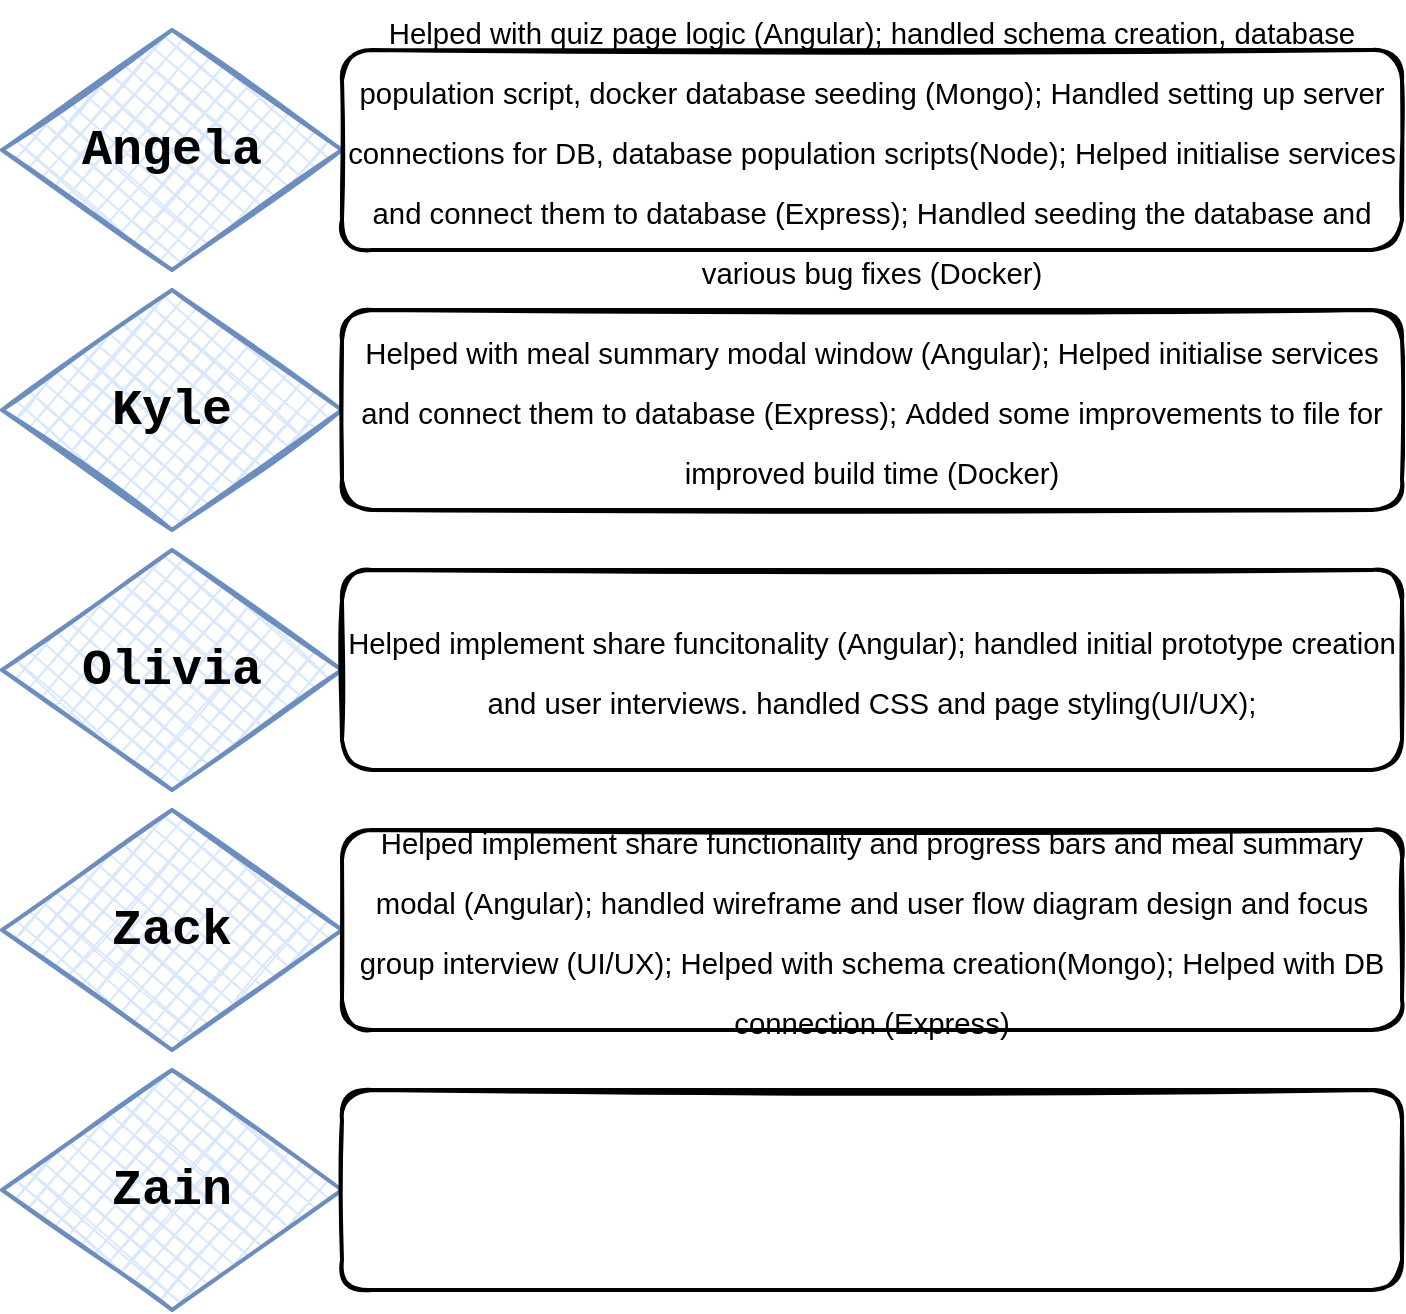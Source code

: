 <mxfile version="14.6.6" type="github"><diagram name="Page-1" id="bd83a815-5ea8-2e97-e5ec-87c9f400f2fa"><mxGraphModel dx="1268" dy="633" grid="1" gridSize="10" guides="1" tooltips="1" connect="1" arrows="1" fold="1" page="1" pageScale="1.5" pageWidth="1169" pageHeight="826" background="#ffffff" math="0" shadow="0"><root><mxCell id="0" style=";html=1;"/><mxCell id="1" style=";html=1;" parent="0"/><mxCell id="MFCvbXzC6i8i3z5e1wY2-20" value="" style="group" vertex="1" connectable="0" parent="1"><mxGeometry x="220" y="420" width="700" height="120" as="geometry"/></mxCell><mxCell id="MFCvbXzC6i8i3z5e1wY2-4" value="Kyle" style="rhombus;whiteSpace=wrap;html=1;strokeWidth=2;fillWeight=-1;hachureGap=8;fillStyle=cross-hatch;fillColor=#dae8fc;sketch=1;strokeColor=#6c8ebf;fontFamily=Courier New;fontSize=25;fontStyle=1" vertex="1" parent="MFCvbXzC6i8i3z5e1wY2-20"><mxGeometry width="170" height="120" as="geometry"/></mxCell><mxCell id="MFCvbXzC6i8i3z5e1wY2-19" value="&lt;span id=&quot;docs-internal-guid-14715bb9-7fff-fad0-37b8-1680ecc5287a&quot;&gt;&lt;span style=&quot;font-size: 11pt ; font-family: &amp;#34;arial&amp;#34; ; background-color: transparent ; vertical-align: baseline&quot;&gt;Helped with meal summary modal window (Angular);&amp;nbsp;&lt;/span&gt;&lt;/span&gt;&lt;span id=&quot;docs-internal-guid-47588693-7fff-474b-c383-f6b14b442eab&quot;&gt;&lt;span style=&quot;font-size: 11pt ; font-family: &amp;#34;arial&amp;#34; ; background-color: transparent ; vertical-align: baseline&quot;&gt;Helped initialise services and connect them to database (Express);&amp;nbsp;&lt;/span&gt;&lt;/span&gt;&lt;span id=&quot;docs-internal-guid-76285264-7fff-8467-f98a-775b0c2b26df&quot;&gt;&lt;span style=&quot;font-size: 11pt ; font-family: &amp;#34;arial&amp;#34; ; background-color: transparent ; vertical-align: baseline&quot;&gt;Added some improvements to file for improved build time (Docker)&lt;/span&gt;&lt;/span&gt;" style="rounded=1;whiteSpace=wrap;html=1;strokeWidth=2;fillWeight=4;hachureGap=8;hachureAngle=45;sketch=1;fontFamily=Courier New;fontSize=25;fillStyle=solid;" vertex="1" parent="MFCvbXzC6i8i3z5e1wY2-20"><mxGeometry x="170" y="10" width="530" height="100" as="geometry"/></mxCell><mxCell id="MFCvbXzC6i8i3z5e1wY2-21" value="" style="group" vertex="1" connectable="0" parent="1"><mxGeometry x="220" y="290" width="700" height="120" as="geometry"/></mxCell><mxCell id="MFCvbXzC6i8i3z5e1wY2-22" value="Angela" style="rhombus;whiteSpace=wrap;html=1;strokeWidth=2;fillWeight=-1;hachureGap=8;fillStyle=cross-hatch;fillColor=#dae8fc;sketch=1;strokeColor=#6c8ebf;fontFamily=Courier New;fontSize=25;fontStyle=1" vertex="1" parent="MFCvbXzC6i8i3z5e1wY2-21"><mxGeometry width="170" height="120" as="geometry"/></mxCell><mxCell id="MFCvbXzC6i8i3z5e1wY2-23" value="&lt;span id=&quot;docs-internal-guid-55cf51fe-7fff-0f3c-1b51-0f25e11b8d9c&quot;&gt;&lt;span style=&quot;font-size: 11pt ; font-family: &amp;#34;arial&amp;#34; ; background-color: transparent ; vertical-align: baseline&quot;&gt;Helped with quiz page logic (Angular);&amp;nbsp;&lt;span id=&quot;docs-internal-guid-f27823e3-7fff-ded0-3d35-f19b5ccfe4a0&quot;&gt;&lt;span style=&quot;font-size: 11pt ; background-color: transparent ; vertical-align: baseline&quot;&gt;handled schema creation, database population script, docker database seeding (Mongo);&amp;nbsp;&lt;/span&gt;&lt;/span&gt;&lt;span id=&quot;docs-internal-guid-c085d38c-7fff-3500-46eb-7625acbe48f7&quot;&gt;&lt;span style=&quot;font-size: 11pt ; background-color: transparent ; vertical-align: baseline&quot;&gt;Handled setting up server connections for DB, database population scripts(Node);&amp;nbsp;&lt;/span&gt;&lt;/span&gt;&lt;span id=&quot;docs-internal-guid-3888b3c0-7fff-6b13-a031-0857b978a1e6&quot;&gt;&lt;span style=&quot;font-size: 11pt ; background-color: transparent ; vertical-align: baseline&quot;&gt;Helped initialise services and connect them to database (Express);&amp;nbsp;&lt;/span&gt;&lt;/span&gt;&lt;span id=&quot;docs-internal-guid-707253e9-7fff-a60e-3a78-14acfb67ed97&quot;&gt;&lt;span style=&quot;font-size: 11pt ; background-color: transparent ; vertical-align: baseline&quot;&gt;Handled seeding the database and various bug fixes (Docker)&lt;/span&gt;&lt;/span&gt;&lt;br&gt;&lt;/span&gt;&lt;/span&gt;" style="rounded=1;whiteSpace=wrap;html=1;strokeWidth=2;fillWeight=4;hachureGap=8;hachureAngle=45;sketch=1;fontFamily=Courier New;fontSize=25;fillStyle=solid;" vertex="1" parent="MFCvbXzC6i8i3z5e1wY2-21"><mxGeometry x="170" y="10" width="530" height="100" as="geometry"/></mxCell><mxCell id="MFCvbXzC6i8i3z5e1wY2-24" value="" style="group" vertex="1" connectable="0" parent="1"><mxGeometry x="220" y="550" width="700" height="120" as="geometry"/></mxCell><mxCell id="MFCvbXzC6i8i3z5e1wY2-25" value="Olivia" style="rhombus;whiteSpace=wrap;html=1;strokeWidth=2;fillWeight=-1;hachureGap=8;fillStyle=cross-hatch;fillColor=#dae8fc;sketch=1;strokeColor=#6c8ebf;fontFamily=Courier New;fontSize=25;fontStyle=1" vertex="1" parent="MFCvbXzC6i8i3z5e1wY2-24"><mxGeometry width="170" height="120" as="geometry"/></mxCell><mxCell id="MFCvbXzC6i8i3z5e1wY2-26" value="&lt;span id=&quot;docs-internal-guid-79654713-7fff-186b-9401-507fa94f92d3&quot;&gt;&lt;span style=&quot;font-size: 11pt ; font-family: &amp;#34;arial&amp;#34; ; background-color: transparent ; vertical-align: baseline&quot;&gt;Helped implement share funcitonality (Angular);&amp;nbsp;&lt;/span&gt;&lt;/span&gt;&lt;span id=&quot;docs-internal-guid-da6f391d-7fff-7575-0014-ab380b4b7c00&quot;&gt;&lt;span style=&quot;font-size: 11pt ; font-family: &amp;#34;arial&amp;#34; ; background-color: transparent ; vertical-align: baseline&quot;&gt;handled initial prototype creation and user interviews. handled CSS and page styling(UI/UX);&lt;/span&gt;&lt;/span&gt;" style="rounded=1;whiteSpace=wrap;html=1;strokeWidth=2;fillWeight=4;hachureGap=8;hachureAngle=45;sketch=1;fontFamily=Courier New;fontSize=25;fillStyle=solid;" vertex="1" parent="MFCvbXzC6i8i3z5e1wY2-24"><mxGeometry x="170" y="10" width="530" height="100" as="geometry"/></mxCell><mxCell id="MFCvbXzC6i8i3z5e1wY2-27" value="" style="group" vertex="1" connectable="0" parent="1"><mxGeometry x="220" y="680" width="700" height="120" as="geometry"/></mxCell><mxCell id="MFCvbXzC6i8i3z5e1wY2-28" value="Zack" style="rhombus;whiteSpace=wrap;html=1;strokeWidth=2;fillWeight=-1;hachureGap=8;fillStyle=cross-hatch;fillColor=#dae8fc;sketch=1;strokeColor=#6c8ebf;fontFamily=Courier New;fontSize=25;fontStyle=1" vertex="1" parent="MFCvbXzC6i8i3z5e1wY2-27"><mxGeometry width="170" height="120" as="geometry"/></mxCell><mxCell id="MFCvbXzC6i8i3z5e1wY2-29" value="&lt;span id=&quot;docs-internal-guid-389b18a0-7fff-ca22-27a1-57a6df8886c2&quot;&gt;&lt;span style=&quot;font-size: 11pt ; font-family: &amp;#34;arial&amp;#34; ; background-color: transparent ; vertical-align: baseline&quot;&gt;Helped implement share functionality and progress bars and meal summary modal (Angular);&amp;nbsp;&lt;/span&gt;&lt;/span&gt;&lt;span id=&quot;docs-internal-guid-0ba21306-7fff-2b8e-d1ad-478b831bbdbb&quot;&gt;&lt;span style=&quot;font-size: 11pt ; font-family: &amp;#34;arial&amp;#34; ; background-color: transparent ; vertical-align: baseline&quot;&gt;handled wireframe and user flow diagram design and focus group interview (UI/UX);&amp;nbsp;&lt;/span&gt;&lt;/span&gt;&lt;span id=&quot;docs-internal-guid-f10ed9bb-7fff-533c-6e09-c285ab2a279d&quot;&gt;&lt;span style=&quot;font-size: 11pt ; font-family: &amp;#34;arial&amp;#34; ; background-color: transparent ; vertical-align: baseline&quot;&gt;Helped with schema creation(Mongo);&amp;nbsp;&lt;/span&gt;&lt;/span&gt;&lt;span id=&quot;docs-internal-guid-cb5510bf-7fff-7b14-0b06-ce71809f8121&quot;&gt;&lt;span style=&quot;font-size: 11pt ; font-family: &amp;#34;arial&amp;#34; ; background-color: transparent ; vertical-align: baseline&quot;&gt;Helped with DB connection (Express)&lt;/span&gt;&lt;/span&gt;" style="rounded=1;whiteSpace=wrap;html=1;strokeWidth=2;fillWeight=4;hachureGap=8;hachureAngle=45;sketch=1;fontFamily=Courier New;fontSize=25;fillStyle=solid;" vertex="1" parent="MFCvbXzC6i8i3z5e1wY2-27"><mxGeometry x="170" y="10" width="530" height="100" as="geometry"/></mxCell><mxCell id="MFCvbXzC6i8i3z5e1wY2-30" value="" style="group" vertex="1" connectable="0" parent="1"><mxGeometry x="220" y="810" width="700" height="120" as="geometry"/></mxCell><mxCell id="MFCvbXzC6i8i3z5e1wY2-31" value="Zain" style="rhombus;whiteSpace=wrap;html=1;strokeWidth=2;fillWeight=-1;hachureGap=8;fillStyle=cross-hatch;fillColor=#dae8fc;sketch=1;strokeColor=#6c8ebf;fontFamily=Courier New;fontSize=25;fontStyle=1" vertex="1" parent="MFCvbXzC6i8i3z5e1wY2-30"><mxGeometry width="170" height="120" as="geometry"/></mxCell><mxCell id="MFCvbXzC6i8i3z5e1wY2-32" value="" style="rounded=1;whiteSpace=wrap;html=1;strokeWidth=2;fillWeight=4;hachureGap=8;hachureAngle=45;sketch=1;fontFamily=Courier New;fontSize=25;fillStyle=solid;" vertex="1" parent="MFCvbXzC6i8i3z5e1wY2-30"><mxGeometry x="170" y="10" width="530" height="100" as="geometry"/></mxCell></root></mxGraphModel></diagram></mxfile>